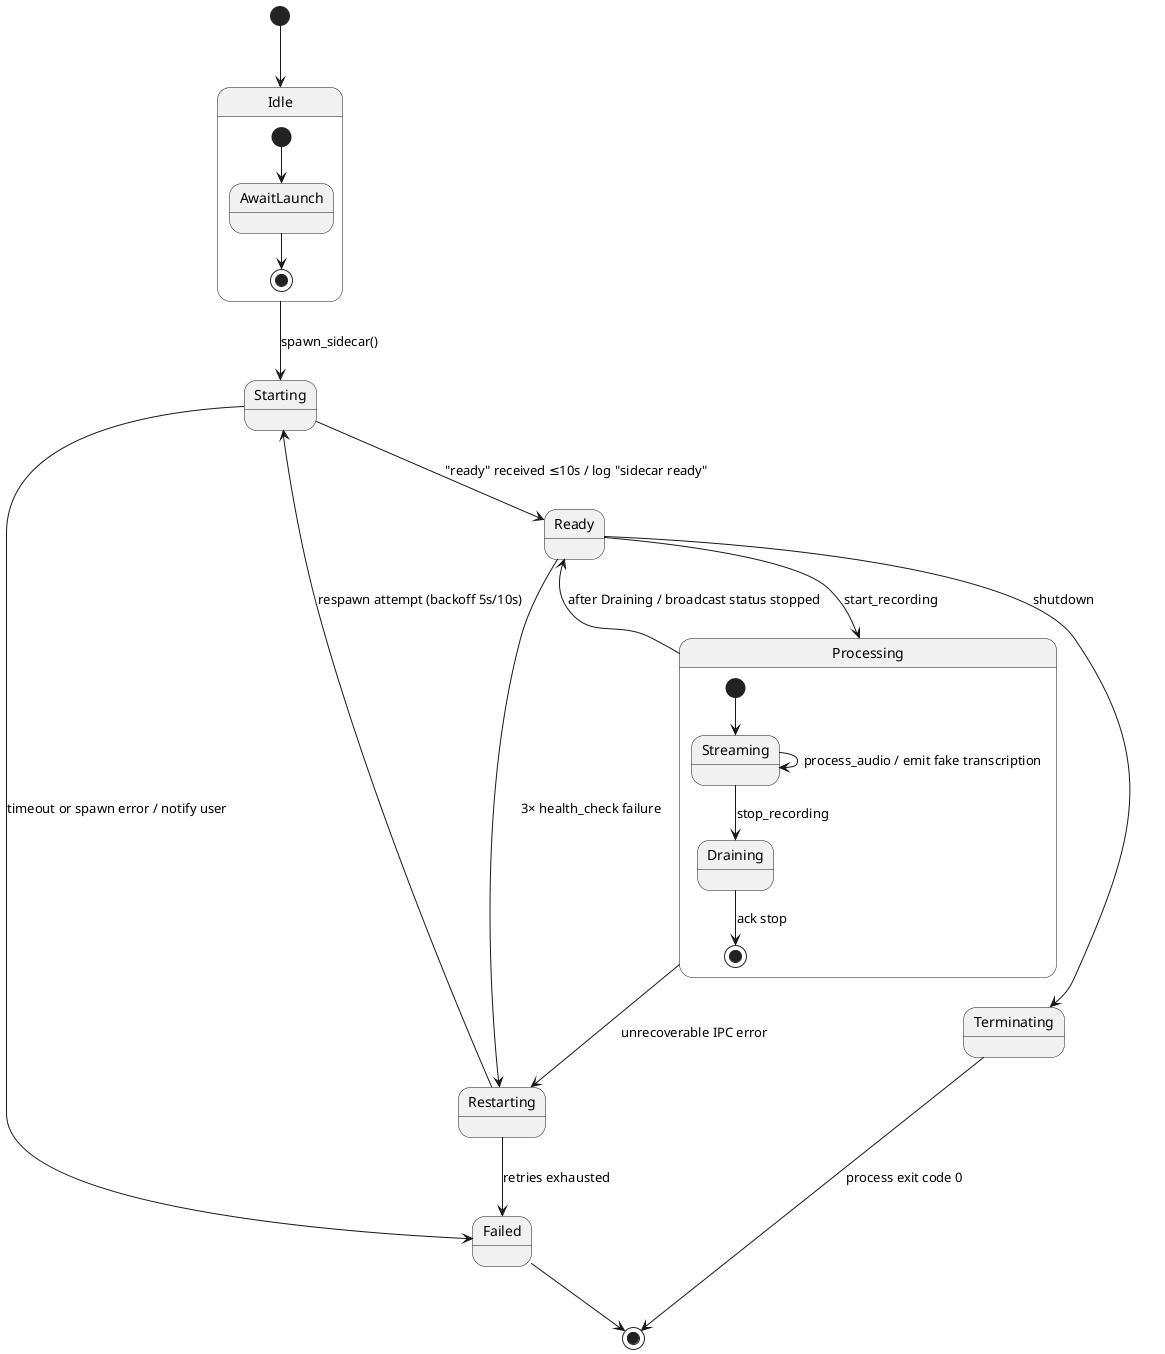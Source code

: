 @startuml
' CORE-STM-001 Python Sidecar Lifecycle
skinparam shadowing false
skinparam BackgroundColor white
skinparam state {
  StartColor #DFF0D8
  EndColor #F2DEDE
}

[*] --> Idle

state Idle {
  [*] --> AwaitLaunch
  AwaitLaunch --> [*]
}

Idle --> Starting : spawn_sidecar()
Starting --> Ready : "ready" received ≤10s / log "sidecar ready"
Starting --> Failed : timeout or spawn error / notify user

Ready --> Processing : start_recording
Ready --> Terminating : shutdown
Ready --> Restarting : 3× health_check failure

state Processing {
  [*] --> Streaming
  Streaming --> Streaming : process_audio / emit fake transcription
  Streaming --> Draining : stop_recording
  Draining --> [*] : ack stop
}

Processing --> Ready : after Draining / broadcast status stopped
Processing --> Restarting : unrecoverable IPC error

Restarting --> Starting : respawn attempt (backoff 5s/10s)
Restarting --> Failed : retries exhausted

Terminating --> [*] : process exit code 0
Failed --> [*]

@enduml
